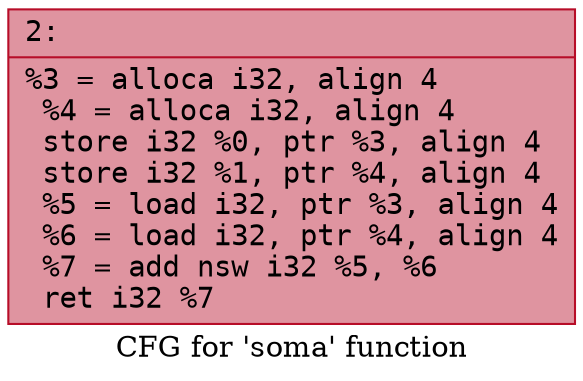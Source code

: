 digraph "CFG for 'soma' function" {
	label="CFG for 'soma' function";

	Node0x202d7a95ec0 [shape=record,color="#b70d28ff", style=filled, fillcolor="#b70d2870" fontname="Courier",label="{2:\l|  %3 = alloca i32, align 4\l  %4 = alloca i32, align 4\l  store i32 %0, ptr %3, align 4\l  store i32 %1, ptr %4, align 4\l  %5 = load i32, ptr %3, align 4\l  %6 = load i32, ptr %4, align 4\l  %7 = add nsw i32 %5, %6\l  ret i32 %7\l}"];
}
